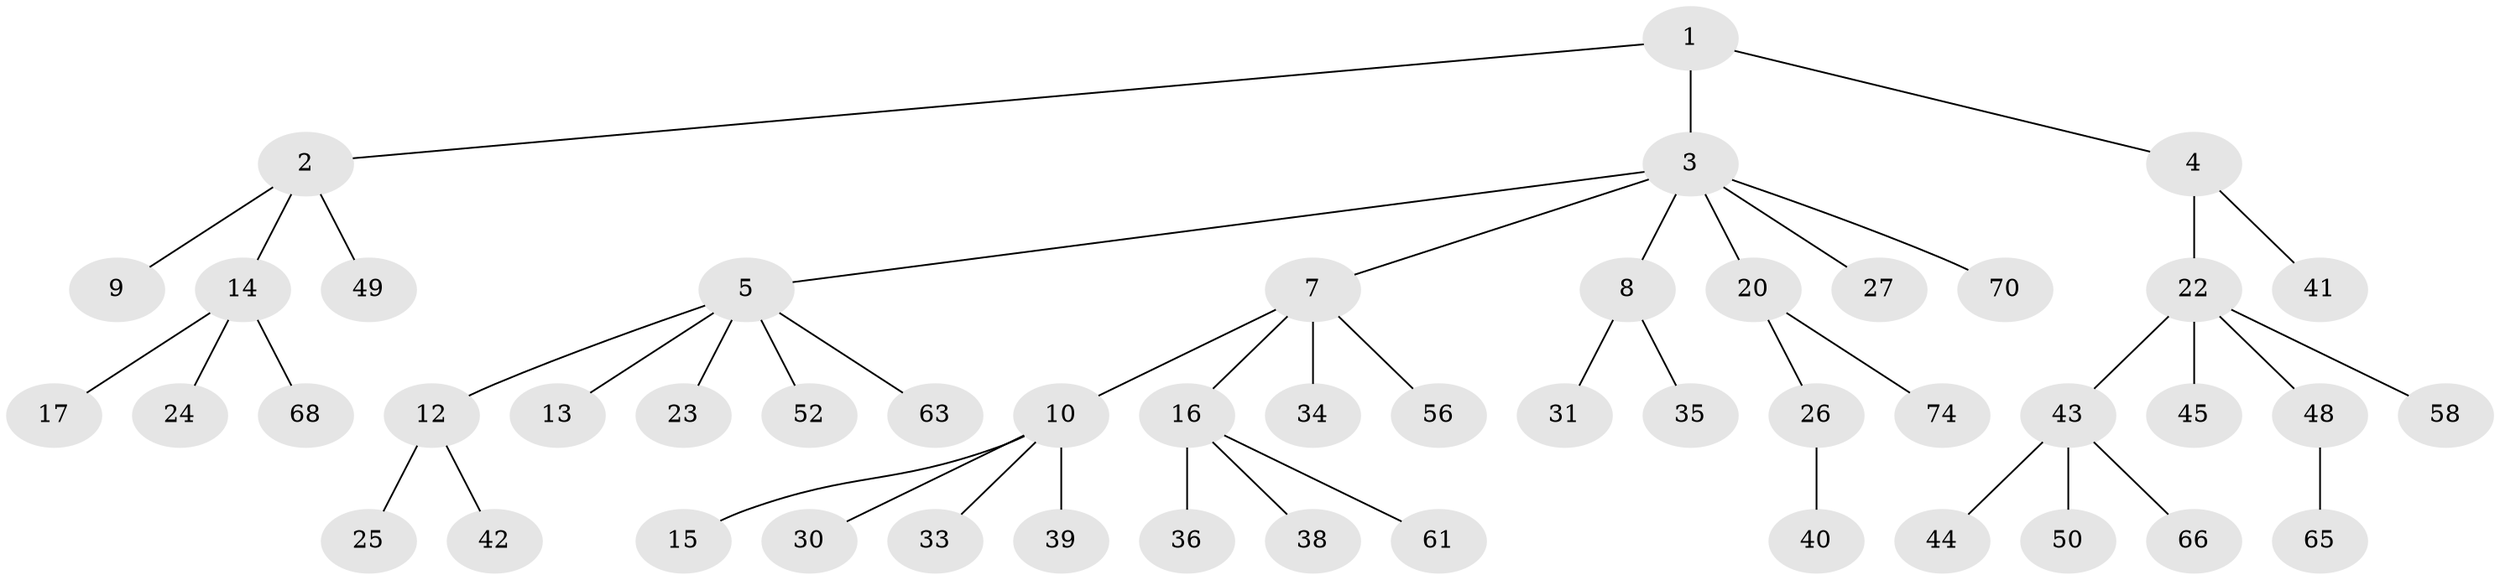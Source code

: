 // Generated by graph-tools (version 1.1) at 2025/52/02/27/25 19:52:11]
// undirected, 49 vertices, 48 edges
graph export_dot {
graph [start="1"]
  node [color=gray90,style=filled];
  1 [super="+62"];
  2 [super="+6"];
  3 [super="+19"];
  4 [super="+21"];
  5 [super="+51"];
  7 [super="+37"];
  8 [super="+28"];
  9;
  10 [super="+11"];
  12 [super="+47"];
  13;
  14 [super="+69"];
  15 [super="+72"];
  16 [super="+18"];
  17 [super="+32"];
  20 [super="+46"];
  22 [super="+29"];
  23 [super="+57"];
  24;
  25 [super="+73"];
  26;
  27;
  30 [super="+76"];
  31;
  33;
  34;
  35;
  36 [super="+54"];
  38;
  39 [super="+55"];
  40 [super="+59"];
  41 [super="+60"];
  42 [super="+53"];
  43 [super="+64"];
  44 [super="+71"];
  45;
  48;
  49;
  50;
  52;
  56;
  58 [super="+67"];
  61;
  63 [super="+75"];
  65;
  66;
  68;
  70;
  74;
  1 -- 2;
  1 -- 3;
  1 -- 4;
  2 -- 9;
  2 -- 14;
  2 -- 49;
  3 -- 5;
  3 -- 7;
  3 -- 8;
  3 -- 20;
  3 -- 70;
  3 -- 27;
  4 -- 22;
  4 -- 41;
  5 -- 12;
  5 -- 13;
  5 -- 23;
  5 -- 52;
  5 -- 63;
  7 -- 10;
  7 -- 16;
  7 -- 34;
  7 -- 56;
  8 -- 35;
  8 -- 31;
  10 -- 15;
  10 -- 33;
  10 -- 39;
  10 -- 30;
  12 -- 25;
  12 -- 42;
  14 -- 17;
  14 -- 24;
  14 -- 68;
  16 -- 36;
  16 -- 38;
  16 -- 61;
  20 -- 26;
  20 -- 74;
  22 -- 45;
  22 -- 48;
  22 -- 58;
  22 -- 43;
  26 -- 40;
  43 -- 44;
  43 -- 50;
  43 -- 66;
  48 -- 65;
}
